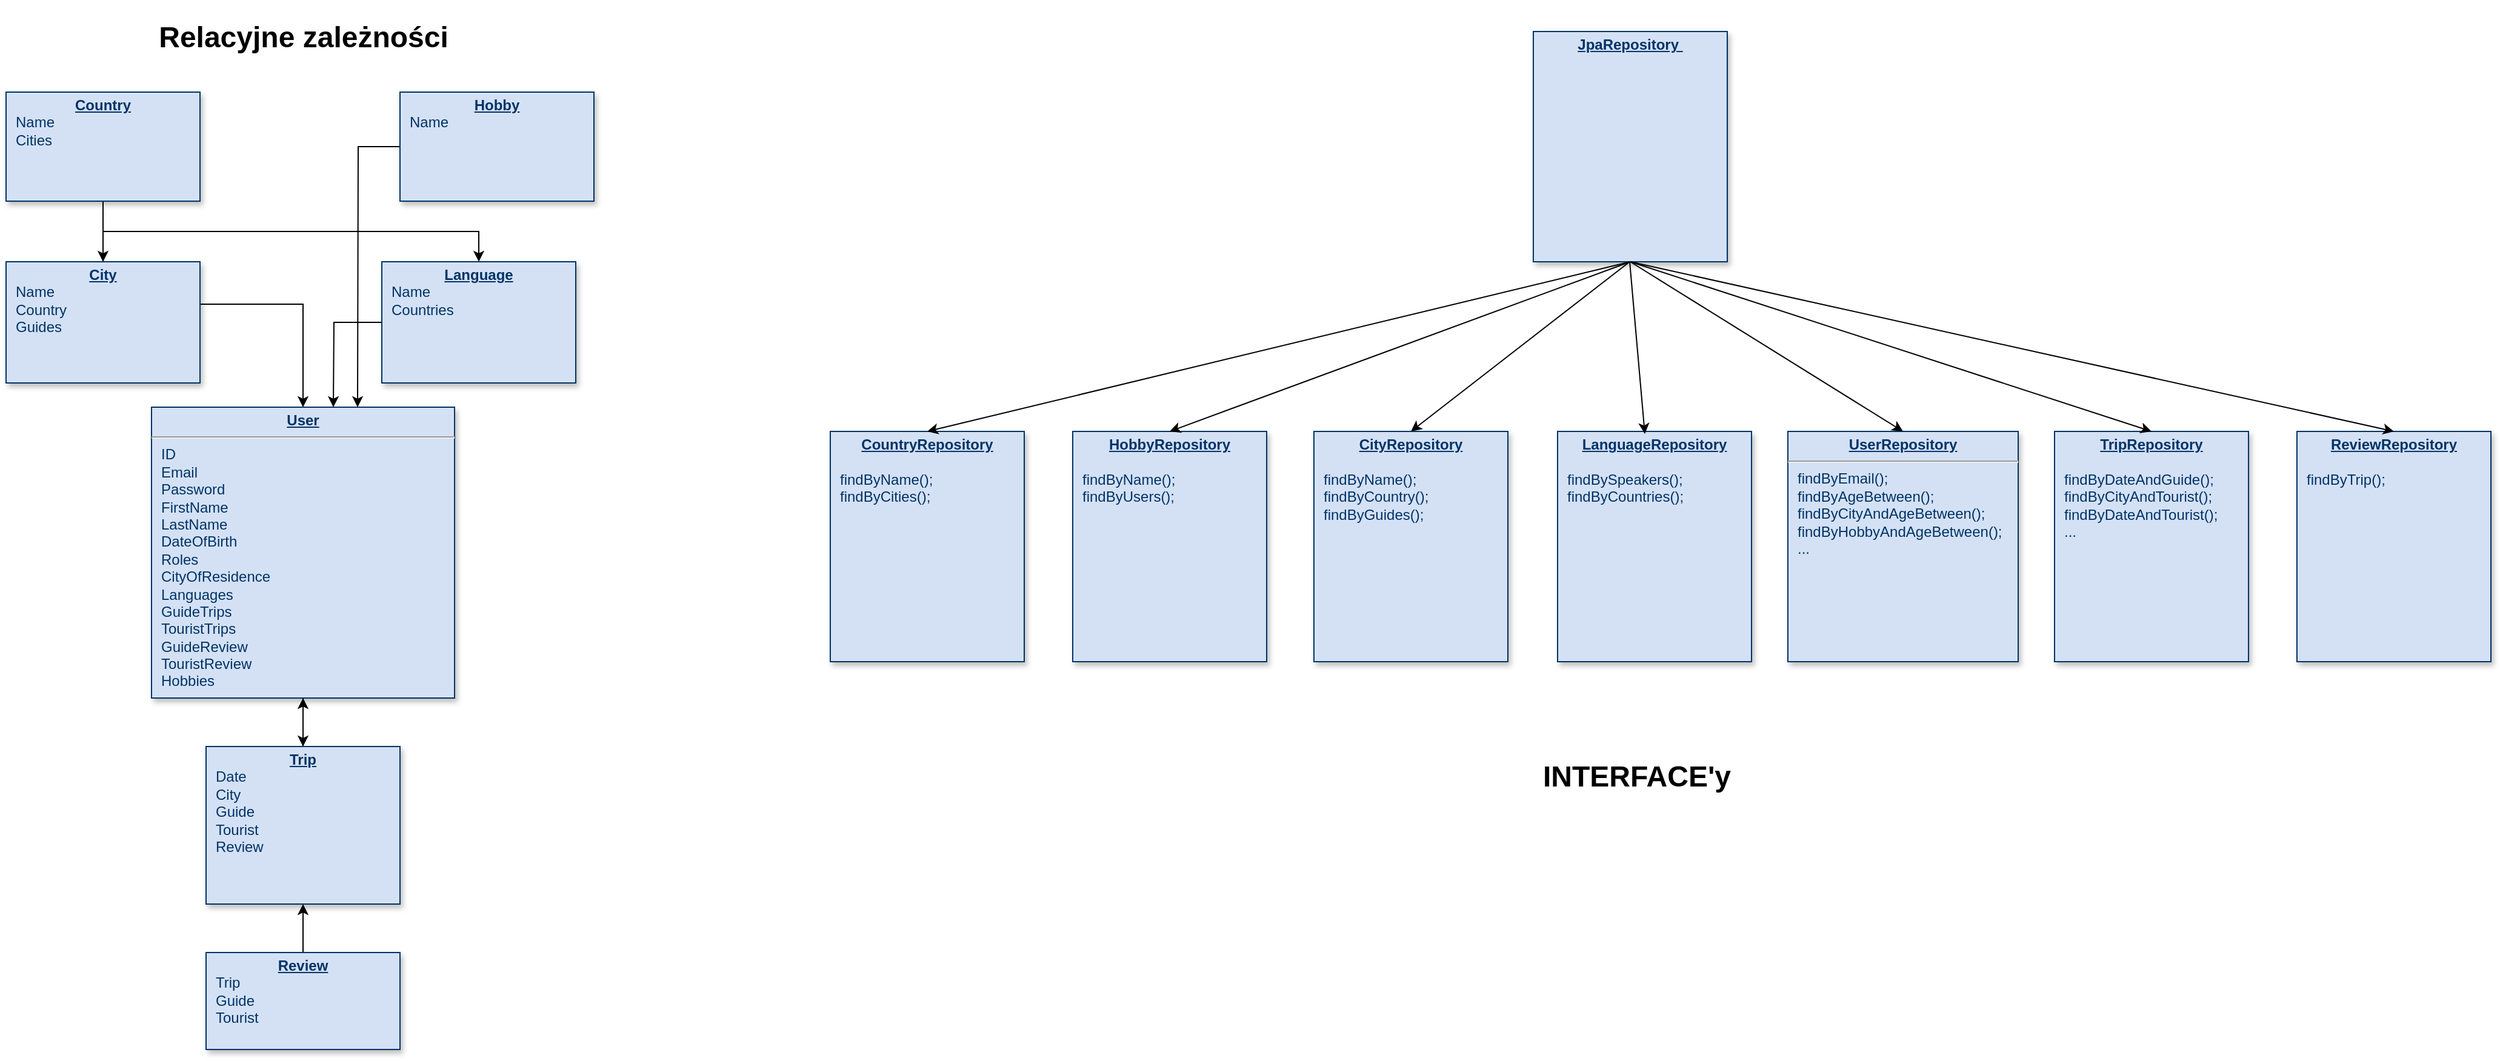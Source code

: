 <mxfile version="13.1.3" type="google"><diagram name="Page-1" id="efa7a0a1-bf9b-a30e-e6df-94a7791c09e9"><mxGraphModel dx="2844" dy="1588" grid="1" gridSize="10" guides="1" tooltips="1" connect="1" arrows="1" fold="1" page="1" pageScale="1" pageWidth="826" pageHeight="1169" background="#ffffff" math="0" shadow="0"><root><mxCell id="0"/><mxCell id="1" parent="0"/><mxCell id="HIfYSdOxol8pkHpiRP84-139" value="" style="edgeStyle=orthogonalEdgeStyle;rounded=0;orthogonalLoop=1;jettySize=auto;html=1;" parent="1" source="22" target="HIfYSdOxol8pkHpiRP84-118" edge="1"><mxGeometry relative="1" as="geometry"/></mxCell><mxCell id="22" value="&lt;p style=&quot;margin: 0px ; margin-top: 4px ; text-align: center ; text-decoration: underline&quot;&gt;&lt;strong&gt;User&lt;/strong&gt;&lt;/p&gt;&lt;hr&gt;&lt;p style=&quot;margin: 0px ; margin-left: 8px&quot;&gt;ID&lt;/p&gt;&lt;p style=&quot;margin: 0px ; margin-left: 8px&quot;&gt;Email&lt;/p&gt;&lt;p style=&quot;margin: 0px ; margin-left: 8px&quot;&gt;Password&lt;/p&gt;&lt;p style=&quot;margin: 0px ; margin-left: 8px&quot;&gt;FirstName&lt;/p&gt;&lt;p style=&quot;margin: 0px ; margin-left: 8px&quot;&gt;LastName&lt;/p&gt;&lt;p style=&quot;margin: 0px ; margin-left: 8px&quot;&gt;DateOfBirth&lt;/p&gt;&lt;p style=&quot;margin: 0px ; margin-left: 8px&quot;&gt;Roles&lt;/p&gt;&lt;p style=&quot;margin: 0px ; margin-left: 8px&quot;&gt;CityOfResidence&lt;br&gt;&lt;/p&gt;&lt;p style=&quot;margin: 0px ; margin-left: 8px&quot;&gt;Languages&lt;/p&gt;&lt;p style=&quot;margin: 0px ; margin-left: 8px&quot;&gt;GuideTrips&lt;/p&gt;&lt;p style=&quot;margin: 0px ; margin-left: 8px&quot;&gt;TouristTrips&lt;/p&gt;&lt;p style=&quot;margin: 0px ; margin-left: 8px&quot;&gt;GuideReview&lt;/p&gt;&lt;p style=&quot;margin: 0px ; margin-left: 8px&quot;&gt;TouristReview&lt;/p&gt;&lt;p style=&quot;margin: 0px ; margin-left: 8px&quot;&gt;Hobbies&lt;/p&gt;&lt;p style=&quot;margin: 0px ; margin-left: 8px&quot;&gt;&lt;br&gt;&lt;/p&gt;" style="verticalAlign=top;align=left;overflow=fill;fontSize=12;fontFamily=Helvetica;html=1;strokeColor=#003366;shadow=1;fillColor=#D4E1F5;fontColor=#003366" parent="1" vertex="1"><mxGeometry x="200" y="450" width="250" height="240" as="geometry"/></mxCell><mxCell id="HIfYSdOxol8pkHpiRP84-121" style="edgeStyle=orthogonalEdgeStyle;rounded=0;orthogonalLoop=1;jettySize=auto;html=1;exitX=0.5;exitY=1;exitDx=0;exitDy=0;entryX=0.5;entryY=0;entryDx=0;entryDy=0;" parent="1" source="35" target="HIfYSdOxol8pkHpiRP84-114" edge="1"><mxGeometry relative="1" as="geometry"/></mxCell><mxCell id="HIfYSdOxol8pkHpiRP84-126" style="edgeStyle=orthogonalEdgeStyle;rounded=0;orthogonalLoop=1;jettySize=auto;html=1;entryX=0.5;entryY=0;entryDx=0;entryDy=0;" parent="1" source="35" target="22" edge="1"><mxGeometry relative="1" as="geometry"/></mxCell><mxCell id="HIfYSdOxol8pkHpiRP84-127" style="edgeStyle=orthogonalEdgeStyle;rounded=0;orthogonalLoop=1;jettySize=auto;html=1;exitX=0.5;exitY=1;exitDx=0;exitDy=0;entryX=0.5;entryY=0;entryDx=0;entryDy=0;" parent="1" source="35" target="HIfYSdOxol8pkHpiRP84-119" edge="1"><mxGeometry relative="1" as="geometry"/></mxCell><mxCell id="35" value="&lt;p style=&quot;margin: 0px ; margin-top: 4px ; text-align: center ; text-decoration: underline&quot;&gt;&lt;b&gt;Country&lt;/b&gt;&lt;/p&gt;&lt;p style=&quot;margin: 0px ; margin-left: 8px&quot;&gt;Name&amp;nbsp;&lt;/p&gt;&lt;p style=&quot;margin: 0px ; margin-left: 8px&quot;&gt;Cities&lt;/p&gt;" style="verticalAlign=top;align=left;overflow=fill;fontSize=12;fontFamily=Helvetica;html=1;strokeColor=#003366;shadow=1;fillColor=#D4E1F5;fontColor=#003366" parent="1" vertex="1"><mxGeometry x="80" y="190" width="160" height="90" as="geometry"/></mxCell><mxCell id="HIfYSdOxol8pkHpiRP84-114" value="&lt;p style=&quot;margin: 0px ; margin-top: 4px ; text-align: center ; text-decoration: underline&quot;&gt;&lt;b&gt;City&lt;/b&gt;&lt;/p&gt;&lt;p style=&quot;margin: 0px ; margin-left: 8px&quot;&gt;Name&amp;nbsp;&lt;/p&gt;&lt;p style=&quot;margin: 0px ; margin-left: 8px&quot;&gt;Country&lt;/p&gt;&lt;p style=&quot;margin: 0px ; margin-left: 8px&quot;&gt;Guides&lt;/p&gt;" style="verticalAlign=top;align=left;overflow=fill;fontSize=12;fontFamily=Helvetica;html=1;strokeColor=#003366;shadow=1;fillColor=#D4E1F5;fontColor=#003366" parent="1" vertex="1"><mxGeometry x="80" y="330" width="160" height="100" as="geometry"/></mxCell><mxCell id="HIfYSdOxol8pkHpiRP84-141" value="" style="edgeStyle=orthogonalEdgeStyle;rounded=0;orthogonalLoop=1;jettySize=auto;html=1;" parent="1" source="HIfYSdOxol8pkHpiRP84-117" target="HIfYSdOxol8pkHpiRP84-118" edge="1"><mxGeometry relative="1" as="geometry"/></mxCell><mxCell id="HIfYSdOxol8pkHpiRP84-117" value="&lt;p style=&quot;margin: 0px ; margin-top: 4px ; text-align: center ; text-decoration: underline&quot;&gt;&lt;b&gt;Review&lt;/b&gt;&lt;/p&gt;&lt;p style=&quot;margin: 0px ; margin-left: 8px&quot;&gt;Trip&amp;nbsp;&lt;/p&gt;&lt;p style=&quot;margin: 0px ; margin-left: 8px&quot;&gt;Guide&lt;/p&gt;&lt;p style=&quot;margin: 0px ; margin-left: 8px&quot;&gt;Tourist&lt;/p&gt;" style="verticalAlign=top;align=left;overflow=fill;fontSize=12;fontFamily=Helvetica;html=1;strokeColor=#003366;shadow=1;fillColor=#D4E1F5;fontColor=#003366" parent="1" vertex="1"><mxGeometry x="245" y="900" width="160" height="80" as="geometry"/></mxCell><mxCell id="HIfYSdOxol8pkHpiRP84-138" value="" style="edgeStyle=orthogonalEdgeStyle;rounded=0;orthogonalLoop=1;jettySize=auto;html=1;" parent="1" source="HIfYSdOxol8pkHpiRP84-118" target="22" edge="1"><mxGeometry relative="1" as="geometry"/></mxCell><mxCell id="HIfYSdOxol8pkHpiRP84-118" value="&lt;p style=&quot;margin: 0px ; margin-top: 4px ; text-align: center ; text-decoration: underline&quot;&gt;&lt;b&gt;Trip&lt;/b&gt;&lt;/p&gt;&lt;p style=&quot;margin: 0px ; margin-left: 8px&quot;&gt;Date&amp;nbsp;&lt;/p&gt;&lt;p style=&quot;margin: 0px ; margin-left: 8px&quot;&gt;City&lt;/p&gt;&lt;p style=&quot;margin: 0px ; margin-left: 8px&quot;&gt;Guide&lt;/p&gt;&lt;p style=&quot;margin: 0px ; margin-left: 8px&quot;&gt;Tourist&lt;/p&gt;&lt;p style=&quot;margin: 0px ; margin-left: 8px&quot;&gt;Review&lt;/p&gt;" style="verticalAlign=top;align=left;overflow=fill;fontSize=12;fontFamily=Helvetica;html=1;strokeColor=#003366;shadow=1;fillColor=#D4E1F5;fontColor=#003366" parent="1" vertex="1"><mxGeometry x="245" y="730" width="160" height="130" as="geometry"/></mxCell><mxCell id="HIfYSdOxol8pkHpiRP84-131" value="" style="edgeStyle=orthogonalEdgeStyle;rounded=0;orthogonalLoop=1;jettySize=auto;html=1;" parent="1" source="HIfYSdOxol8pkHpiRP84-119" edge="1"><mxGeometry relative="1" as="geometry"><mxPoint x="350" y="450" as="targetPoint"/></mxGeometry></mxCell><mxCell id="HIfYSdOxol8pkHpiRP84-119" value="&lt;p style=&quot;margin: 0px ; margin-top: 4px ; text-align: center ; text-decoration: underline&quot;&gt;&lt;b&gt;Language&lt;/b&gt;&lt;/p&gt;&lt;p style=&quot;margin: 0px ; margin-left: 8px&quot;&gt;Name&lt;/p&gt;&lt;p style=&quot;margin: 0px ; margin-left: 8px&quot;&gt;Countries&lt;/p&gt;" style="verticalAlign=top;align=left;overflow=fill;fontSize=12;fontFamily=Helvetica;html=1;strokeColor=#003366;shadow=1;fillColor=#D4E1F5;fontColor=#003366" parent="1" vertex="1"><mxGeometry x="390" y="330" width="160" height="100" as="geometry"/></mxCell><mxCell id="HIfYSdOxol8pkHpiRP84-129" style="edgeStyle=orthogonalEdgeStyle;rounded=0;orthogonalLoop=1;jettySize=auto;html=1;exitX=0.5;exitY=1;exitDx=0;exitDy=0;" parent="1" source="HIfYSdOxol8pkHpiRP84-119" target="HIfYSdOxol8pkHpiRP84-119" edge="1"><mxGeometry relative="1" as="geometry"/></mxCell><mxCell id="HIfYSdOxol8pkHpiRP84-135" style="edgeStyle=orthogonalEdgeStyle;rounded=0;orthogonalLoop=1;jettySize=auto;html=1;" parent="1" source="HIfYSdOxol8pkHpiRP84-132" edge="1"><mxGeometry relative="1" as="geometry"><mxPoint x="370" y="450" as="targetPoint"/></mxGeometry></mxCell><mxCell id="HIfYSdOxol8pkHpiRP84-132" value="&lt;p style=&quot;margin: 0px ; margin-top: 4px ; text-align: center ; text-decoration: underline&quot;&gt;&lt;b&gt;Hobby&lt;/b&gt;&lt;/p&gt;&lt;p style=&quot;margin: 0px ; margin-left: 8px&quot;&gt;Name&amp;nbsp;&lt;/p&gt;&lt;p style=&quot;margin: 0px ; margin-left: 8px&quot;&gt;&lt;br&gt;&lt;/p&gt;" style="verticalAlign=top;align=left;overflow=fill;fontSize=12;fontFamily=Helvetica;html=1;strokeColor=#003366;shadow=1;fillColor=#D4E1F5;fontColor=#003366" parent="1" vertex="1"><mxGeometry x="405" y="190" width="160" height="90" as="geometry"/></mxCell><mxCell id="n9wDSIGMuMz0flIUuVwG-35" value="&lt;p style=&quot;margin: 0px ; margin-top: 4px ; text-align: center ; text-decoration: underline&quot;&gt;&lt;b&gt;CountryRepository&lt;/b&gt;&lt;/p&gt;&lt;p style=&quot;margin: 0px ; margin-left: 8px&quot;&gt;&lt;br&gt;&lt;/p&gt;&lt;p style=&quot;margin: 0px ; margin-left: 8px&quot;&gt;findByName();&amp;nbsp;&lt;/p&gt;&lt;p style=&quot;margin: 0px ; margin-left: 8px&quot;&gt;findByCities();&lt;/p&gt;" style="verticalAlign=top;align=left;overflow=fill;fontSize=12;fontFamily=Helvetica;html=1;strokeColor=#003366;shadow=1;fillColor=#D4E1F5;fontColor=#003366" vertex="1" parent="1"><mxGeometry x="760" y="470.0" width="160" height="190" as="geometry"/></mxCell><mxCell id="n9wDSIGMuMz0flIUuVwG-36" value="&lt;p style=&quot;margin: 0px ; margin-top: 4px ; text-align: center ; text-decoration: underline&quot;&gt;&lt;b&gt;HobbyRepository&lt;/b&gt;&lt;/p&gt;&lt;p style=&quot;margin: 0px ; margin-left: 8px&quot;&gt;&lt;br&gt;&lt;/p&gt;&lt;p style=&quot;margin: 0px ; margin-left: 8px&quot;&gt;findByName();&lt;/p&gt;&lt;p style=&quot;margin: 0px ; margin-left: 8px&quot;&gt;findByUsers();&lt;/p&gt;&lt;p style=&quot;margin: 0px ; margin-left: 8px&quot;&gt;&lt;br&gt;&lt;/p&gt;" style="verticalAlign=top;align=left;overflow=fill;fontSize=12;fontFamily=Helvetica;html=1;strokeColor=#003366;shadow=1;fillColor=#D4E1F5;fontColor=#003366" vertex="1" parent="1"><mxGeometry x="960" y="470.0" width="160" height="190" as="geometry"/></mxCell><mxCell id="n9wDSIGMuMz0flIUuVwG-37" value="&lt;p style=&quot;margin: 0px ; margin-top: 4px ; text-align: center ; text-decoration: underline&quot;&gt;&lt;b&gt;CityRepository&lt;/b&gt;&lt;/p&gt;&lt;br&gt;&lt;p style=&quot;margin: 0px ; margin-left: 8px&quot;&gt;findByName();&amp;nbsp;&lt;/p&gt;&lt;p style=&quot;margin: 0px ; margin-left: 8px&quot;&gt;findByCountry();&lt;/p&gt;&lt;p style=&quot;margin: 0px ; margin-left: 8px&quot;&gt;findByGuides();&lt;/p&gt;" style="verticalAlign=top;align=left;overflow=fill;fontSize=12;fontFamily=Helvetica;html=1;strokeColor=#003366;shadow=1;fillColor=#D4E1F5;fontColor=#003366" vertex="1" parent="1"><mxGeometry x="1159" y="470" width="160" height="190" as="geometry"/></mxCell><mxCell id="n9wDSIGMuMz0flIUuVwG-38" value="&lt;p style=&quot;margin: 0px ; margin-top: 4px ; text-align: center ; text-decoration: underline&quot;&gt;&lt;b&gt;LanguageRepository&lt;/b&gt;&lt;/p&gt;&lt;p style=&quot;margin: 0px ; margin-left: 8px&quot;&gt;&lt;br&gt;&lt;/p&gt;&lt;p style=&quot;margin: 0px ; margin-left: 8px&quot;&gt;findBySpeakers();&lt;/p&gt;&lt;p style=&quot;margin: 0px ; margin-left: 8px&quot;&gt;findByCountries();&lt;/p&gt;" style="verticalAlign=top;align=left;overflow=fill;fontSize=12;fontFamily=Helvetica;html=1;strokeColor=#003366;shadow=1;fillColor=#D4E1F5;fontColor=#003366" vertex="1" parent="1"><mxGeometry x="1360" y="470" width="160" height="190" as="geometry"/></mxCell><mxCell id="n9wDSIGMuMz0flIUuVwG-39" value="&lt;p style=&quot;margin: 0px ; margin-top: 4px ; text-align: center ; text-decoration: underline&quot;&gt;&lt;strong&gt;UserRepository&lt;/strong&gt;&lt;/p&gt;&lt;hr&gt;&lt;p style=&quot;margin: 0px ; margin-left: 8px&quot;&gt;findByEmail();&lt;/p&gt;&lt;p style=&quot;margin: 0px ; margin-left: 8px&quot;&gt;findByAgeBetween();&lt;/p&gt;&lt;p style=&quot;margin: 0px ; margin-left: 8px&quot;&gt;findByCityAndAgeBetween();&lt;/p&gt;&lt;p style=&quot;margin: 0px ; margin-left: 8px&quot;&gt;findByHobbyAndAgeBetween();&lt;/p&gt;&lt;p style=&quot;margin: 0px ; margin-left: 8px&quot;&gt;...&lt;/p&gt;" style="verticalAlign=top;align=left;overflow=fill;fontSize=12;fontFamily=Helvetica;html=1;strokeColor=#003366;shadow=1;fillColor=#D4E1F5;fontColor=#003366" vertex="1" parent="1"><mxGeometry x="1550" y="470" width="190" height="190" as="geometry"/></mxCell><mxCell id="n9wDSIGMuMz0flIUuVwG-40" value="&lt;p style=&quot;margin: 0px ; margin-top: 4px ; text-align: center ; text-decoration: underline&quot;&gt;&lt;b&gt;TripRepository&lt;/b&gt;&lt;/p&gt;&lt;p style=&quot;margin: 0px ; margin-left: 8px&quot;&gt;&lt;br&gt;&lt;/p&gt;&lt;p style=&quot;margin: 0px ; margin-left: 8px&quot;&gt;findByDateAndGuide();&amp;nbsp;&lt;/p&gt;&lt;p style=&quot;margin: 0px ; margin-left: 8px&quot;&gt;findByCityAndTourist();&lt;/p&gt;&lt;p style=&quot;margin: 0px ; margin-left: 8px&quot;&gt;findByDateAndTourist();&lt;/p&gt;&lt;p style=&quot;margin: 0px ; margin-left: 8px&quot;&gt;...&lt;/p&gt;&lt;p style=&quot;margin: 0px ; margin-left: 8px&quot;&gt;&lt;br&gt;&lt;/p&gt;" style="verticalAlign=top;align=left;overflow=fill;fontSize=12;fontFamily=Helvetica;html=1;strokeColor=#003366;shadow=1;fillColor=#D4E1F5;fontColor=#003366" vertex="1" parent="1"><mxGeometry x="1770" y="470" width="160" height="190" as="geometry"/></mxCell><mxCell id="n9wDSIGMuMz0flIUuVwG-41" value="&lt;p style=&quot;margin: 0px ; margin-top: 4px ; text-align: center ; text-decoration: underline&quot;&gt;&lt;b&gt;ReviewRepository&lt;/b&gt;&lt;/p&gt;&lt;p style=&quot;margin: 0px ; margin-left: 8px&quot;&gt;&lt;span&gt;&lt;br&gt;&lt;/span&gt;&lt;/p&gt;&lt;p style=&quot;margin: 0px ; margin-left: 8px&quot;&gt;&lt;span&gt;findByTrip();&lt;/span&gt;&lt;br&gt;&lt;/p&gt;&lt;p style=&quot;margin: 0px ; margin-left: 8px&quot;&gt;&lt;br&gt;&lt;/p&gt;" style="verticalAlign=top;align=left;overflow=fill;fontSize=12;fontFamily=Helvetica;html=1;strokeColor=#003366;shadow=1;fillColor=#D4E1F5;fontColor=#003366" vertex="1" parent="1"><mxGeometry x="1970" y="470" width="160" height="190" as="geometry"/></mxCell><mxCell id="n9wDSIGMuMz0flIUuVwG-42" value="&lt;p style=&quot;margin: 0px ; margin-top: 4px ; text-align: center ; text-decoration: underline&quot;&gt;&lt;span style=&quot;text-align: left&quot;&gt;&lt;b&gt;JpaRepository&lt;/b&gt;&amp;nbsp;&lt;/span&gt;&lt;br&gt;&lt;/p&gt;&lt;p style=&quot;margin: 0px ; margin-left: 8px&quot;&gt;&lt;br&gt;&lt;/p&gt;&lt;p style=&quot;margin: 0px ; margin-left: 8px&quot;&gt;&lt;br&gt;&lt;/p&gt;" style="verticalAlign=top;align=left;overflow=fill;fontSize=12;fontFamily=Helvetica;html=1;strokeColor=#003366;shadow=1;fillColor=#D4E1F5;fontColor=#003366" vertex="1" parent="1"><mxGeometry x="1340" y="140" width="160" height="190" as="geometry"/></mxCell><mxCell id="n9wDSIGMuMz0flIUuVwG-43" value="&lt;h1&gt;INTERFACE'y&lt;/h1&gt;" style="text;html=1;align=center;verticalAlign=middle;resizable=0;points=[];autosize=1;" vertex="1" parent="1"><mxGeometry x="1340" y="730" width="170" height="50" as="geometry"/></mxCell><mxCell id="n9wDSIGMuMz0flIUuVwG-44" value="" style="endArrow=classic;html=1;entryX=0.5;entryY=0;entryDx=0;entryDy=0;exitX=0.5;exitY=1;exitDx=0;exitDy=0;" edge="1" parent="1" source="n9wDSIGMuMz0flIUuVwG-42" target="n9wDSIGMuMz0flIUuVwG-35"><mxGeometry width="50" height="50" relative="1" as="geometry"><mxPoint x="1350" y="410" as="sourcePoint"/><mxPoint x="1400" y="360" as="targetPoint"/></mxGeometry></mxCell><mxCell id="n9wDSIGMuMz0flIUuVwG-45" value="" style="endArrow=classic;html=1;entryX=0.5;entryY=0;entryDx=0;entryDy=0;exitX=0.5;exitY=1;exitDx=0;exitDy=0;" edge="1" parent="1" source="n9wDSIGMuMz0flIUuVwG-42" target="n9wDSIGMuMz0flIUuVwG-36"><mxGeometry width="50" height="50" relative="1" as="geometry"><mxPoint x="1430" y="340" as="sourcePoint"/><mxPoint x="850" y="480" as="targetPoint"/></mxGeometry></mxCell><mxCell id="n9wDSIGMuMz0flIUuVwG-46" value="" style="endArrow=classic;html=1;entryX=0.5;entryY=0;entryDx=0;entryDy=0;" edge="1" parent="1" target="n9wDSIGMuMz0flIUuVwG-37"><mxGeometry width="50" height="50" relative="1" as="geometry"><mxPoint x="1419.5" y="330" as="sourcePoint"/><mxPoint x="1419.5" y="420" as="targetPoint"/></mxGeometry></mxCell><mxCell id="n9wDSIGMuMz0flIUuVwG-47" value="" style="endArrow=classic;html=1;entryX=0.45;entryY=0.011;entryDx=0;entryDy=0;entryPerimeter=0;" edge="1" parent="1" target="n9wDSIGMuMz0flIUuVwG-38"><mxGeometry width="50" height="50" relative="1" as="geometry"><mxPoint x="1419.5" y="330" as="sourcePoint"/><mxPoint x="1419.5" y="420" as="targetPoint"/></mxGeometry></mxCell><mxCell id="n9wDSIGMuMz0flIUuVwG-48" value="" style="endArrow=classic;html=1;exitX=0.5;exitY=1;exitDx=0;exitDy=0;entryX=0.5;entryY=0;entryDx=0;entryDy=0;" edge="1" parent="1" source="n9wDSIGMuMz0flIUuVwG-42" target="n9wDSIGMuMz0flIUuVwG-39"><mxGeometry width="50" height="50" relative="1" as="geometry"><mxPoint x="1440" y="350" as="sourcePoint"/><mxPoint x="1440" y="440" as="targetPoint"/></mxGeometry></mxCell><mxCell id="n9wDSIGMuMz0flIUuVwG-49" value="" style="endArrow=classic;html=1;exitX=0.5;exitY=1;exitDx=0;exitDy=0;entryX=0.5;entryY=0;entryDx=0;entryDy=0;" edge="1" parent="1" source="n9wDSIGMuMz0flIUuVwG-42" target="n9wDSIGMuMz0flIUuVwG-40"><mxGeometry width="50" height="50" relative="1" as="geometry"><mxPoint x="1450" y="360" as="sourcePoint"/><mxPoint x="1450" y="450" as="targetPoint"/></mxGeometry></mxCell><mxCell id="n9wDSIGMuMz0flIUuVwG-50" value="" style="endArrow=classic;html=1;entryX=0.5;entryY=0;entryDx=0;entryDy=0;" edge="1" parent="1" target="n9wDSIGMuMz0flIUuVwG-41"><mxGeometry width="50" height="50" relative="1" as="geometry"><mxPoint x="1420" y="330" as="sourcePoint"/><mxPoint x="1460" y="460" as="targetPoint"/></mxGeometry></mxCell><mxCell id="n9wDSIGMuMz0flIUuVwG-51" style="edgeStyle=orthogonalEdgeStyle;rounded=0;orthogonalLoop=1;jettySize=auto;html=1;exitX=0.5;exitY=1;exitDx=0;exitDy=0;" edge="1" parent="1" source="22" target="22"><mxGeometry relative="1" as="geometry"/></mxCell><mxCell id="n9wDSIGMuMz0flIUuVwG-55" style="edgeStyle=orthogonalEdgeStyle;rounded=0;orthogonalLoop=1;jettySize=auto;html=1;exitX=0.5;exitY=1;exitDx=0;exitDy=0;" edge="1" parent="1" source="HIfYSdOxol8pkHpiRP84-119" target="HIfYSdOxol8pkHpiRP84-119"><mxGeometry relative="1" as="geometry"/></mxCell><mxCell id="n9wDSIGMuMz0flIUuVwG-57" style="edgeStyle=orthogonalEdgeStyle;rounded=0;orthogonalLoop=1;jettySize=auto;html=1;exitX=0.5;exitY=1;exitDx=0;exitDy=0;" edge="1" parent="1" source="HIfYSdOxol8pkHpiRP84-117" target="HIfYSdOxol8pkHpiRP84-117"><mxGeometry relative="1" as="geometry"/></mxCell><mxCell id="n9wDSIGMuMz0flIUuVwG-58" value="&lt;h1&gt;Relacyjne zależności&lt;/h1&gt;" style="text;html=1;align=center;verticalAlign=middle;resizable=0;points=[];autosize=1;" vertex="1" parent="1"><mxGeometry x="200" y="120" width="250" height="50" as="geometry"/></mxCell></root></mxGraphModel></diagram></mxfile>
